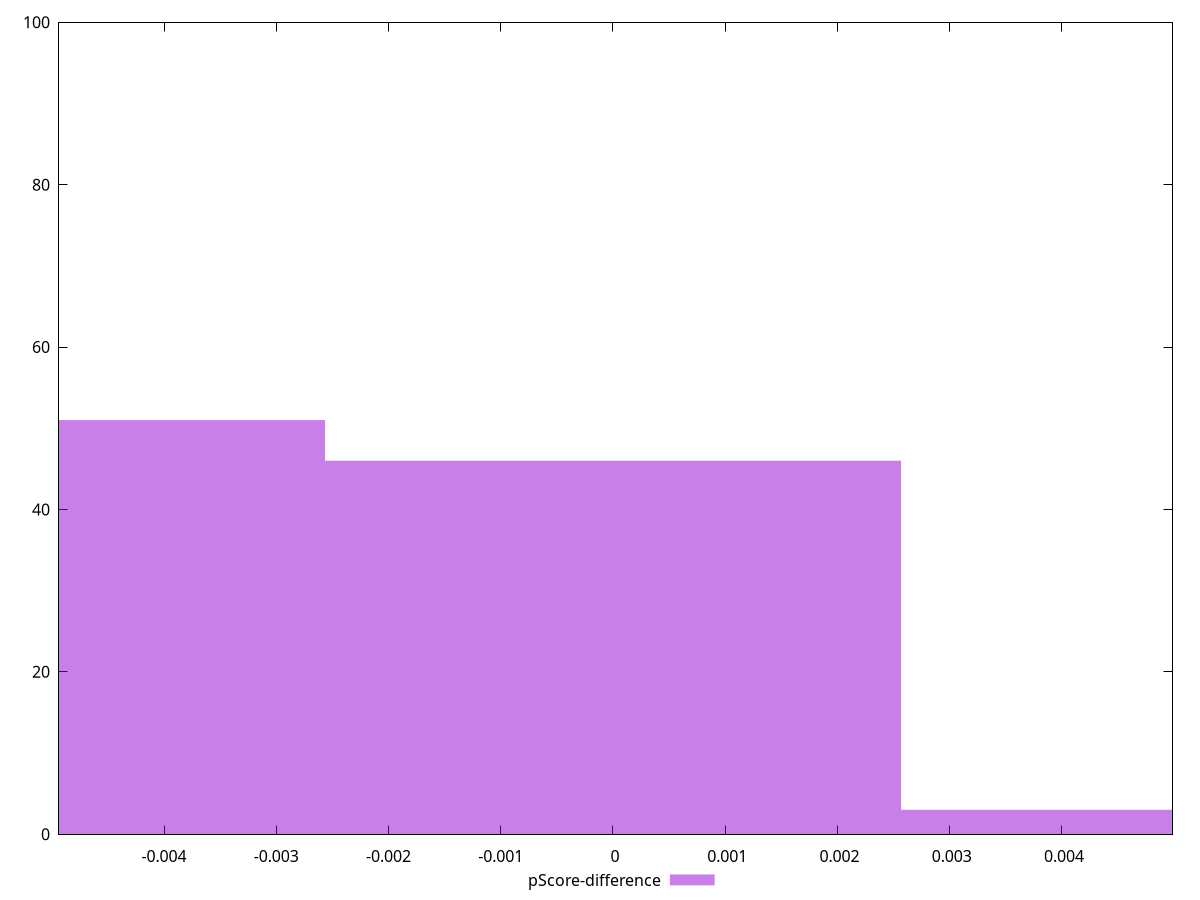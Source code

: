 reset

$pScoreDifference <<EOF
0 46
-0.0051330372663365605 51
0.0051330372663365605 3
EOF

set key outside below
set boxwidth 0.0051330372663365605
set xrange [-0.004936591098907317:0.00498551938784042]
set yrange [0:100]
set trange [0:100]
set style fill transparent solid 0.5 noborder
set terminal svg size 640, 490 enhanced background rgb 'white'
set output "reports/report_00031_2021-02-24T23-18-18.084Z/first-contentful-paint/samples/astro/pScore-difference/histogram.svg"

plot $pScoreDifference title "pScore-difference" with boxes

reset
